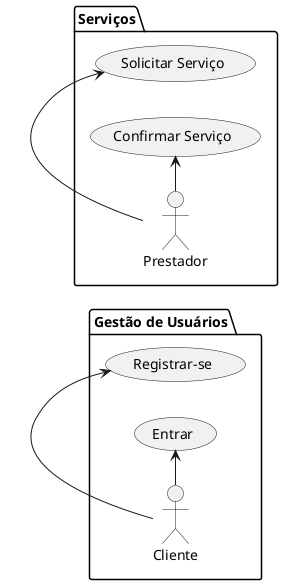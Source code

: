 @startuml
left to right direction

package "Gestão de Usuários" {
    actor Cliente
    (Registrar-se) as UC1
    (Entrar) as UC2
}

package "Serviços" {
    actor Prestador
    (Solicitar Serviço) as UC3
    (Confirmar Serviço) as UC4
}

Cliente -> UC1
Cliente -> UC2
Prestador -> UC3
Prestador -> UC4
@enduml

